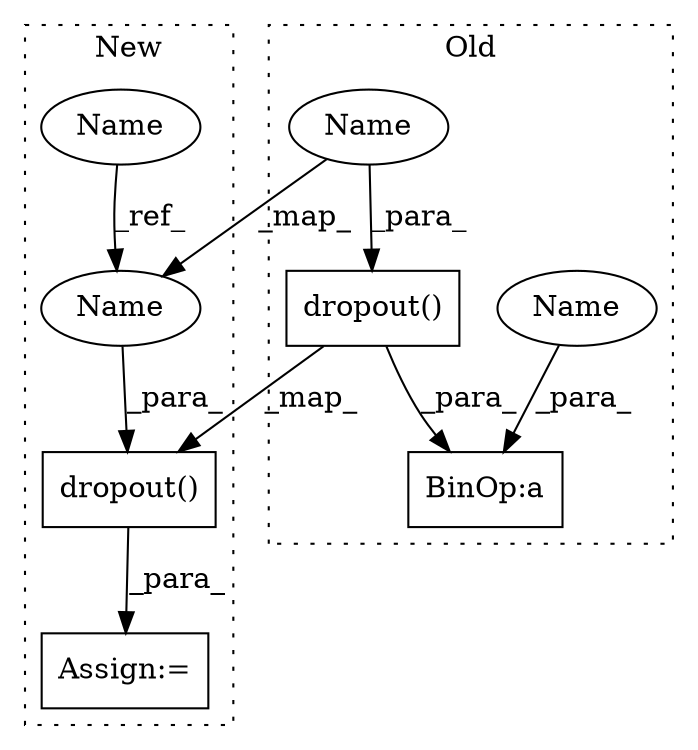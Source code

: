 digraph G {
subgraph cluster0 {
1 [label="dropout()" a="75" s="1677,1692" l="13,1" shape="box"];
5 [label="BinOp:a" a="82" s="1674" l="3" shape="box"];
7 [label="Name" a="87" s="1690" l="2" shape="ellipse"];
8 [label="Name" a="87" s="1672" l="2" shape="ellipse"];
label = "Old";
style="dotted";
}
subgraph cluster1 {
2 [label="dropout()" a="75" s="1677,1692" l="13,1" shape="box"];
3 [label="Assign:=" a="68" s="1674" l="3" shape="box"];
4 [label="Name" a="87" s="1634" l="2" shape="ellipse"];
6 [label="Name" a="87" s="1690" l="2" shape="ellipse"];
label = "New";
style="dotted";
}
1 -> 5 [label="_para_"];
1 -> 2 [label="_map_"];
2 -> 3 [label="_para_"];
4 -> 6 [label="_ref_"];
6 -> 2 [label="_para_"];
7 -> 6 [label="_map_"];
7 -> 1 [label="_para_"];
8 -> 5 [label="_para_"];
}